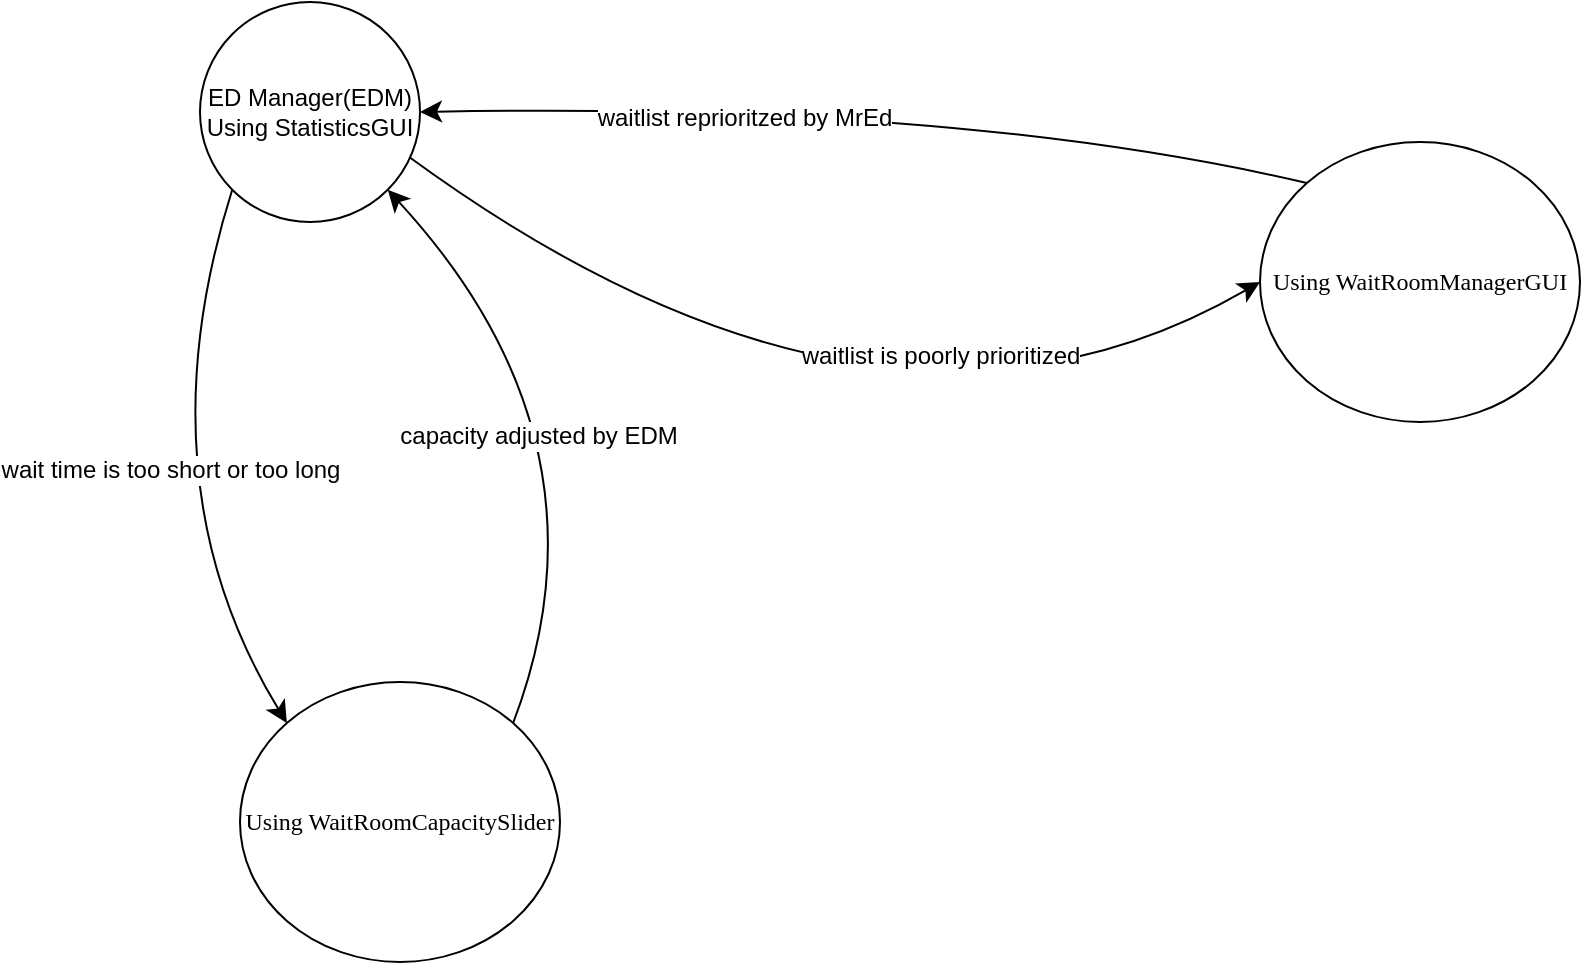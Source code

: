<mxfile version="24.8.3">
  <diagram name="Page-1" id="58cdce13-f638-feb5-8d6f-7d28b1aa9fa0">
    <mxGraphModel dx="474" dy="581" grid="0" gridSize="10" guides="1" tooltips="1" connect="1" arrows="1" fold="1" page="0" pageScale="1" pageWidth="1100" pageHeight="850" background="none" math="0" shadow="0">
      <root>
        <mxCell id="0" />
        <mxCell id="1" parent="0" />
        <mxCell id="udmGXA6qzwontc74sRsV-16" style="edgeStyle=none;curved=1;rounded=0;orthogonalLoop=1;jettySize=auto;html=1;exitX=0;exitY=0;exitDx=0;exitDy=0;entryX=1;entryY=0.5;entryDx=0;entryDy=0;fontSize=12;startSize=8;endSize=8;" parent="1" source="382b91b5511bd0f7-9" target="GER6duk_hUemQV0kUoSJ-14" edge="1">
          <mxGeometry relative="1" as="geometry">
            <Array as="points">
              <mxPoint x="590" y="220" />
            </Array>
            <mxPoint x="360" y="245" as="targetPoint" />
          </mxGeometry>
        </mxCell>
        <mxCell id="udmGXA6qzwontc74sRsV-17" value="waitlist reprioritzed by MrEd" style="edgeLabel;html=1;align=center;verticalAlign=middle;resizable=0;points=[];fontSize=12;" parent="udmGXA6qzwontc74sRsV-16" vertex="1" connectable="0">
          <mxGeometry x="0.138" y="21" relative="1" as="geometry">
            <mxPoint x="-32" y="-15" as="offset" />
          </mxGeometry>
        </mxCell>
        <mxCell id="382b91b5511bd0f7-9" value="Using WaitRoomManagerGUI" style="rounded=1;whiteSpace=wrap;html=1;arcSize=24;shadow=0;comic=0;labelBackgroundColor=none;fontFamily=Verdana;fontSize=12;align=center;shape=ellipse;perimeter=ellipsePerimeter;" parent="1" vertex="1">
          <mxGeometry x="740" y="240" width="160" height="140" as="geometry" />
        </mxCell>
        <mxCell id="udmGXA6qzwontc74sRsV-2" value="Using WaitRoom&lt;span style=&quot;background-color: initial;&quot;&gt;CapacitySlider&lt;/span&gt;" style="rounded=1;whiteSpace=wrap;html=1;arcSize=24;shadow=0;comic=0;labelBackgroundColor=none;fontFamily=Verdana;fontSize=12;align=center;shape=ellipse;perimeter=ellipsePerimeter;" parent="1" vertex="1">
          <mxGeometry x="230" y="510" width="160" height="140" as="geometry" />
        </mxCell>
        <mxCell id="udmGXA6qzwontc74sRsV-14" value="" style="edgeStyle=none;orthogonalLoop=1;jettySize=auto;html=1;rounded=0;fontSize=12;startSize=8;endSize=8;curved=1;exitX=0.943;exitY=0.699;exitDx=0;exitDy=0;entryX=0;entryY=0.5;entryDx=0;entryDy=0;exitPerimeter=0;" parent="1" source="GER6duk_hUemQV0kUoSJ-14" target="382b91b5511bd0f7-9" edge="1">
          <mxGeometry width="140" relative="1" as="geometry">
            <mxPoint x="360" y="260" as="sourcePoint" />
            <mxPoint x="600" y="390" as="targetPoint" />
            <Array as="points">
              <mxPoint x="550" y="420" />
            </Array>
          </mxGeometry>
        </mxCell>
        <mxCell id="GER6duk_hUemQV0kUoSJ-24" value="&lt;span style=&quot;font-size: 12px;&quot;&gt;waitlist is poorly prioritized&lt;/span&gt;" style="edgeLabel;html=1;align=center;verticalAlign=middle;resizable=0;points=[];" parent="udmGXA6qzwontc74sRsV-14" vertex="1" connectable="0">
          <mxGeometry x="0.279" y="54" relative="1" as="geometry">
            <mxPoint x="27" y="-9" as="offset" />
          </mxGeometry>
        </mxCell>
        <mxCell id="udmGXA6qzwontc74sRsV-19" value="" style="edgeStyle=none;orthogonalLoop=1;jettySize=auto;html=1;rounded=0;fontSize=12;startSize=8;endSize=8;curved=1;exitX=0;exitY=1;exitDx=0;exitDy=0;entryX=0;entryY=0;entryDx=0;entryDy=0;" parent="1" source="GER6duk_hUemQV0kUoSJ-14" target="udmGXA6qzwontc74sRsV-2" edge="1">
          <mxGeometry width="140" relative="1" as="geometry">
            <mxPoint x="240" y="260" as="sourcePoint" />
            <mxPoint x="600" y="390" as="targetPoint" />
            <Array as="points">
              <mxPoint x="180" y="410" />
            </Array>
          </mxGeometry>
        </mxCell>
        <mxCell id="udmGXA6qzwontc74sRsV-20" value="wait time is too short or too long" style="edgeLabel;html=1;align=center;verticalAlign=middle;resizable=0;points=[];fontSize=12;" parent="udmGXA6qzwontc74sRsV-19" vertex="1" connectable="0">
          <mxGeometry x="-0.037" y="12" relative="1" as="geometry">
            <mxPoint y="1" as="offset" />
          </mxGeometry>
        </mxCell>
        <mxCell id="udmGXA6qzwontc74sRsV-21" value="" style="edgeStyle=none;orthogonalLoop=1;jettySize=auto;html=1;rounded=0;fontSize=12;startSize=8;endSize=8;curved=1;exitX=1;exitY=0;exitDx=0;exitDy=0;entryX=1;entryY=1;entryDx=0;entryDy=0;" parent="1" source="udmGXA6qzwontc74sRsV-2" target="GER6duk_hUemQV0kUoSJ-14" edge="1">
          <mxGeometry width="140" relative="1" as="geometry">
            <mxPoint x="460" y="430" as="sourcePoint" />
            <mxPoint x="300" y="260" as="targetPoint" />
            <Array as="points">
              <mxPoint x="420" y="390" />
            </Array>
          </mxGeometry>
        </mxCell>
        <mxCell id="udmGXA6qzwontc74sRsV-22" value="capacity adjusted by EDM" style="edgeLabel;html=1;align=center;verticalAlign=middle;resizable=0;points=[];fontSize=12;" parent="udmGXA6qzwontc74sRsV-21" vertex="1" connectable="0">
          <mxGeometry x="0.121" y="28" relative="1" as="geometry">
            <mxPoint as="offset" />
          </mxGeometry>
        </mxCell>
        <mxCell id="GER6duk_hUemQV0kUoSJ-14" value="ED Manager(EDM) Using StatisticsGUI" style="ellipse;whiteSpace=wrap;html=1;aspect=fixed;" parent="1" vertex="1">
          <mxGeometry x="210" y="170" width="110" height="110" as="geometry" />
        </mxCell>
      </root>
    </mxGraphModel>
  </diagram>
</mxfile>
